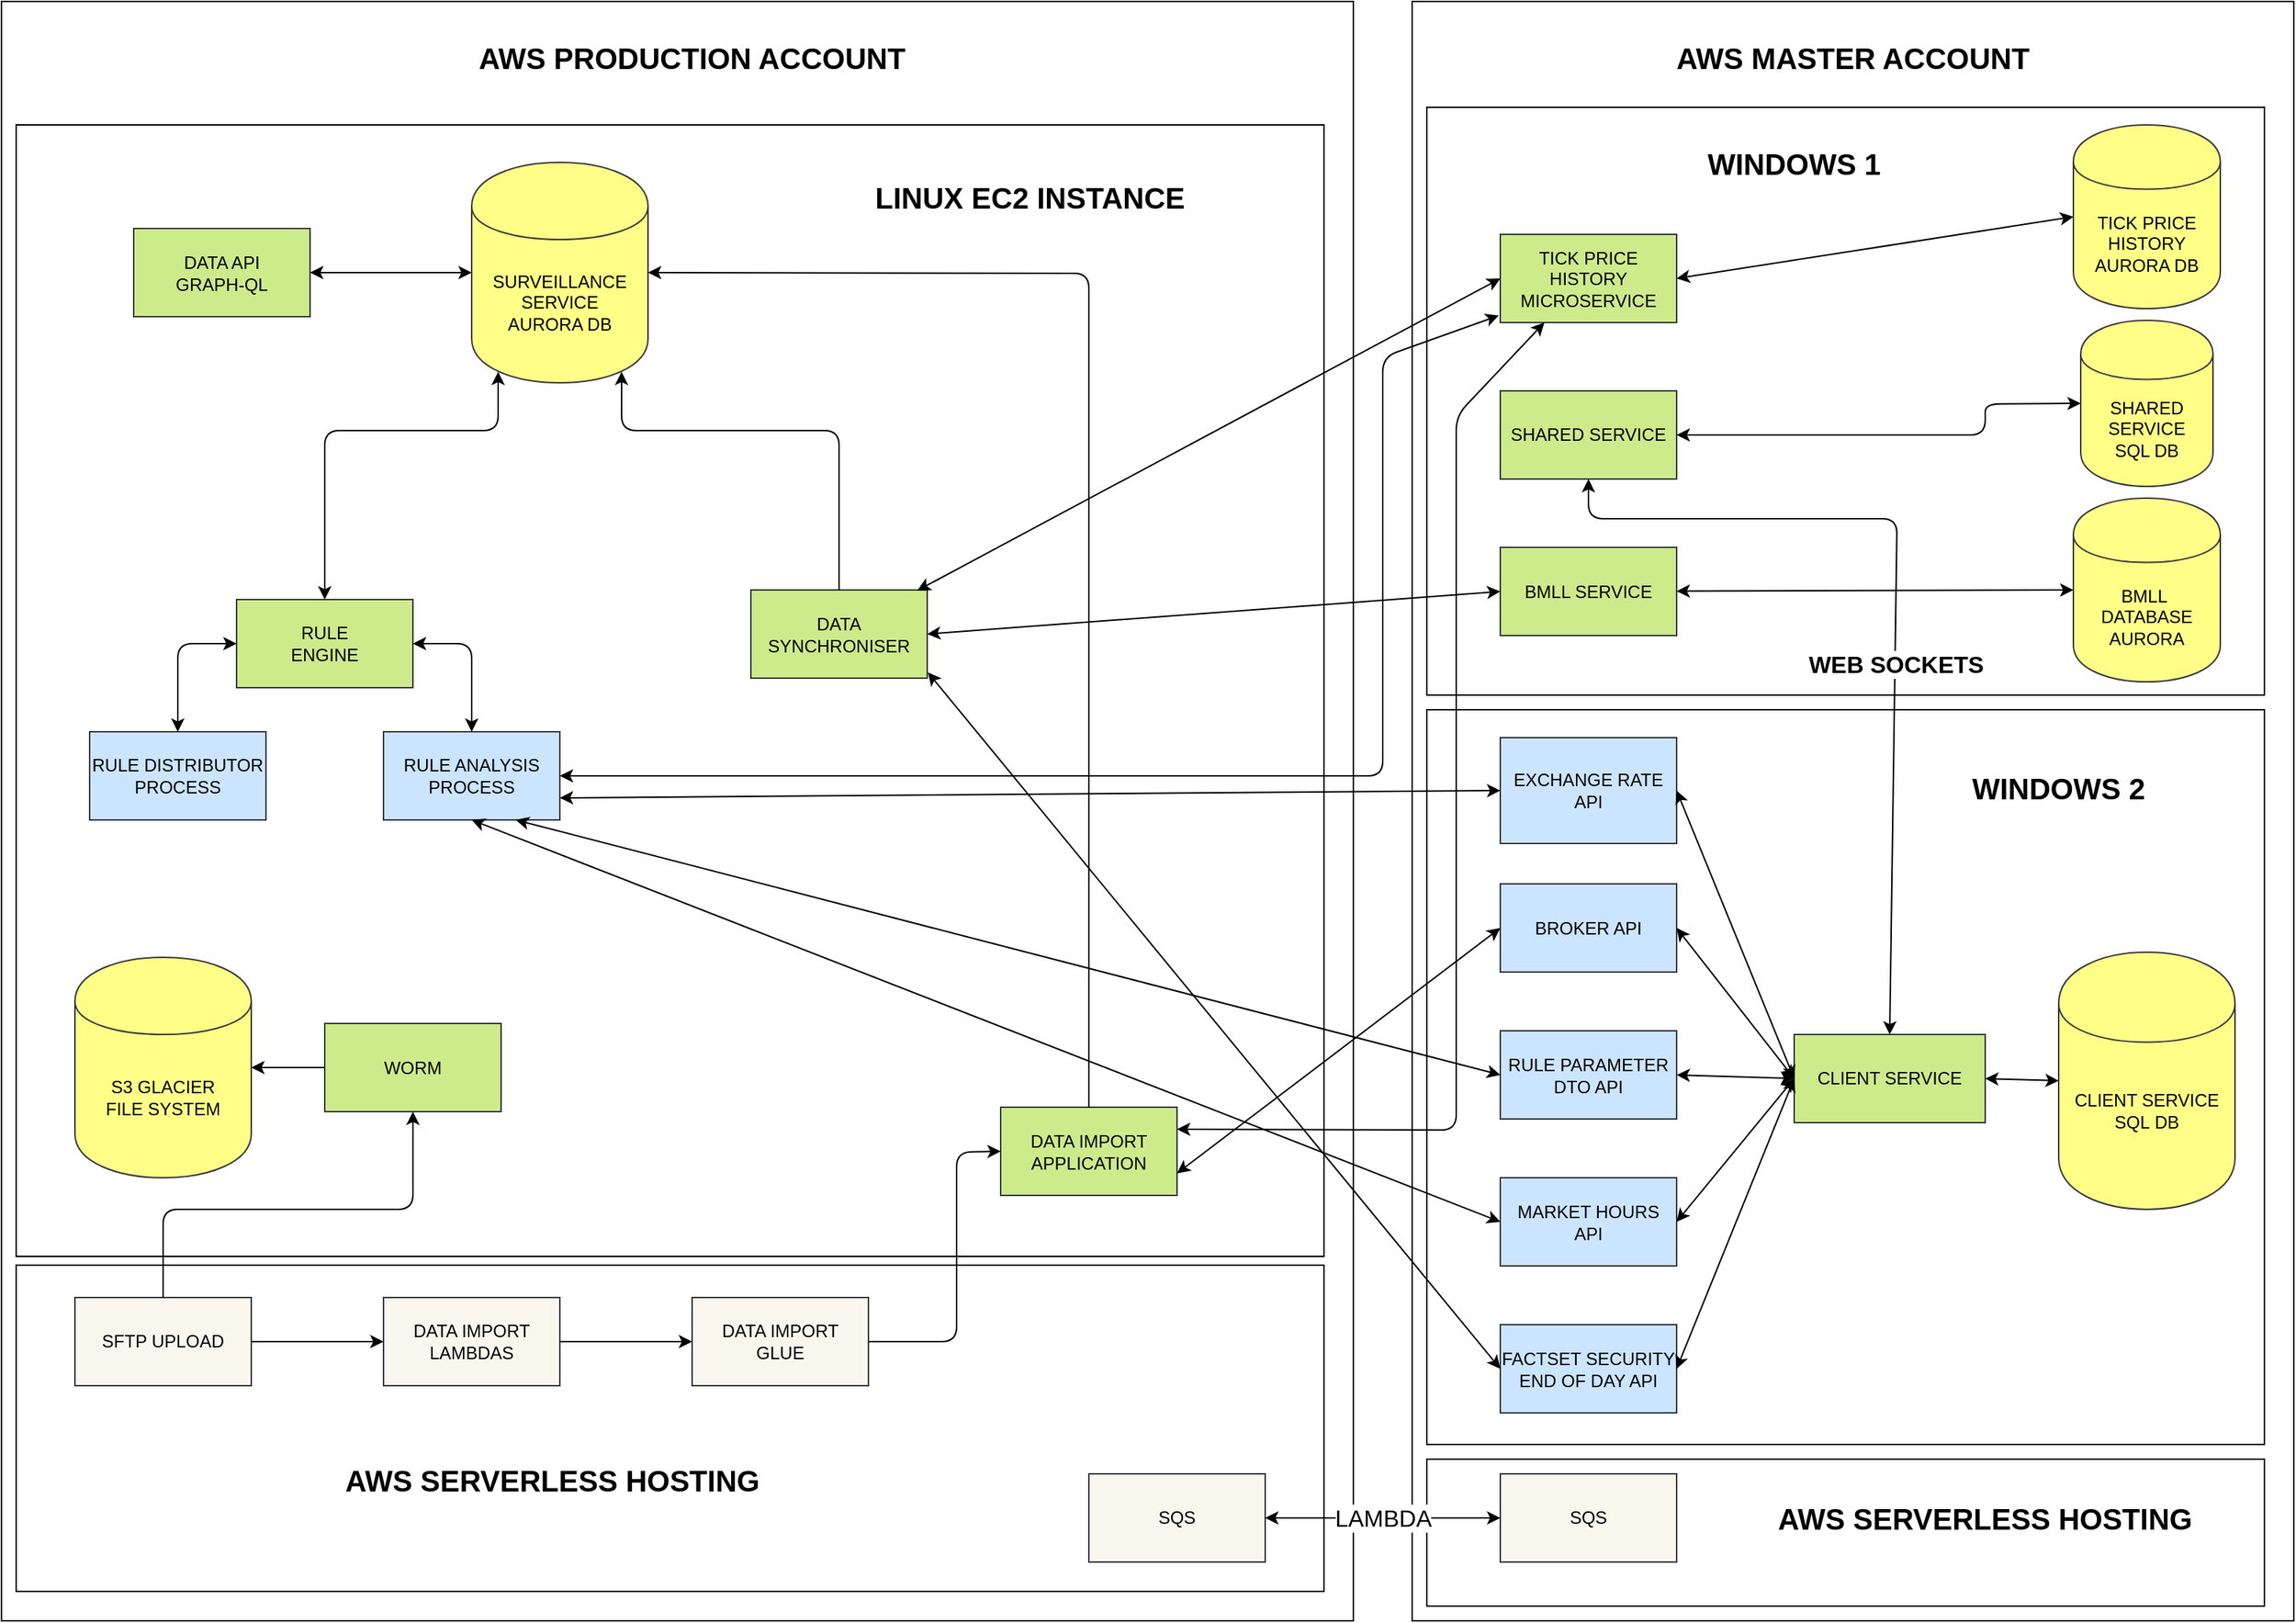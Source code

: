 <mxfile version="12.1.0" type="device" pages="1"><diagram id="PmebA-35awFqAIhIPEsK" name="Page-1"><mxGraphModel dx="2347" dy="1218" grid="1" gridSize="10" guides="1" tooltips="1" connect="1" arrows="1" fold="1" page="1" pageScale="1" pageWidth="1654" pageHeight="1169" math="0" shadow="0"><root><mxCell id="0"/><mxCell id="1" parent="0"/><mxCell id="KY8u5E_nvvzCm2O72SqT-29" value="" style="rounded=0;whiteSpace=wrap;html=1;" vertex="1" parent="1"><mxGeometry x="1000" y="38" width="600" height="1102" as="geometry"/></mxCell><mxCell id="KY8u5E_nvvzCm2O72SqT-77" value="" style="rounded=0;whiteSpace=wrap;html=1;" vertex="1" parent="1"><mxGeometry x="1010" y="1030" width="570" height="100" as="geometry"/></mxCell><mxCell id="KY8u5E_nvvzCm2O72SqT-31" value="" style="rounded=0;whiteSpace=wrap;html=1;" vertex="1" parent="1"><mxGeometry x="40" y="38" width="920" height="1102" as="geometry"/></mxCell><mxCell id="KY8u5E_nvvzCm2O72SqT-66" value="" style="rounded=0;whiteSpace=wrap;html=1;" vertex="1" parent="1"><mxGeometry x="50" y="898" width="890" height="222" as="geometry"/></mxCell><mxCell id="KY8u5E_nvvzCm2O72SqT-64" value="" style="rounded=0;whiteSpace=wrap;html=1;" vertex="1" parent="1"><mxGeometry x="50" y="122" width="890" height="770" as="geometry"/></mxCell><mxCell id="KY8u5E_nvvzCm2O72SqT-39" value="" style="rounded=0;whiteSpace=wrap;html=1;" vertex="1" parent="1"><mxGeometry x="1010" y="110" width="570" height="400" as="geometry"/></mxCell><mxCell id="KY8u5E_nvvzCm2O72SqT-37" value="" style="rounded=0;whiteSpace=wrap;html=1;" vertex="1" parent="1"><mxGeometry x="1010" y="520" width="570" height="500" as="geometry"/></mxCell><mxCell id="KY8u5E_nvvzCm2O72SqT-1" value="RULE&lt;br&gt;ENGINE" style="rounded=0;whiteSpace=wrap;html=1;fillColor=#cdeb8b;strokeColor=#36393d;" vertex="1" parent="1"><mxGeometry x="200" y="445" width="120" height="60" as="geometry"/></mxCell><mxCell id="KY8u5E_nvvzCm2O72SqT-2" value="TICK PRICE HISTORY MICROSERVICE" style="rounded=0;whiteSpace=wrap;html=1;fillColor=#cdeb8b;strokeColor=#36393d;" vertex="1" parent="1"><mxGeometry x="1060" y="196.5" width="120" height="60" as="geometry"/></mxCell><mxCell id="KY8u5E_nvvzCm2O72SqT-3" value="TICK PRICE&lt;br&gt;HISTORY&lt;br&gt;AURORA DB" style="shape=cylinder;whiteSpace=wrap;html=1;boundedLbl=1;backgroundOutline=1;fillColor=#ffff88;strokeColor=#36393d;" vertex="1" parent="1"><mxGeometry x="1450" y="122" width="100" height="125" as="geometry"/></mxCell><mxCell id="KY8u5E_nvvzCm2O72SqT-4" value="DATA SYNCHRONISER" style="rounded=0;whiteSpace=wrap;html=1;fillColor=#cdeb8b;strokeColor=#36393d;" vertex="1" parent="1"><mxGeometry x="550" y="438.5" width="120" height="60" as="geometry"/></mxCell><mxCell id="KY8u5E_nvvzCm2O72SqT-5" value="CLIENT SERVICE" style="rounded=0;whiteSpace=wrap;html=1;fillColor=#cdeb8b;strokeColor=#36393d;" vertex="1" parent="1"><mxGeometry x="1260" y="741" width="130" height="60" as="geometry"/></mxCell><mxCell id="KY8u5E_nvvzCm2O72SqT-6" value="SHARED SERVICE" style="rounded=0;whiteSpace=wrap;html=1;fillColor=#cdeb8b;strokeColor=#36393d;" vertex="1" parent="1"><mxGeometry x="1060" y="303" width="120" height="60" as="geometry"/></mxCell><mxCell id="KY8u5E_nvvzCm2O72SqT-9" value="CLIENT SERVICE&lt;br&gt;SQL&amp;nbsp;DB" style="shape=cylinder;whiteSpace=wrap;html=1;boundedLbl=1;backgroundOutline=1;fillColor=#ffff88;strokeColor=#36393d;" vertex="1" parent="1"><mxGeometry x="1440" y="685" width="120" height="175" as="geometry"/></mxCell><mxCell id="KY8u5E_nvvzCm2O72SqT-10" value="SHARED SERVICE&lt;br&gt;SQL DB" style="shape=cylinder;whiteSpace=wrap;html=1;boundedLbl=1;backgroundOutline=1;fillColor=#ffff88;strokeColor=#36393d;" vertex="1" parent="1"><mxGeometry x="1455" y="255" width="90" height="113" as="geometry"/></mxCell><mxCell id="KY8u5E_nvvzCm2O72SqT-11" value="RULE PARAMETER DTO API" style="rounded=0;whiteSpace=wrap;html=1;fillColor=#cce5ff;strokeColor=#36393d;" vertex="1" parent="1"><mxGeometry x="1060" y="738.5" width="120" height="60" as="geometry"/></mxCell><mxCell id="KY8u5E_nvvzCm2O72SqT-12" value="BROKER API" style="rounded=0;whiteSpace=wrap;html=1;fillColor=#cce5ff;strokeColor=#36393d;" vertex="1" parent="1"><mxGeometry x="1060" y="638.5" width="120" height="60" as="geometry"/></mxCell><mxCell id="KY8u5E_nvvzCm2O72SqT-13" value="EXCHANGE RATE API" style="rounded=0;whiteSpace=wrap;html=1;fillColor=#cce5ff;strokeColor=#36393d;" vertex="1" parent="1"><mxGeometry x="1060" y="539" width="120" height="72" as="geometry"/></mxCell><mxCell id="KY8u5E_nvvzCm2O72SqT-14" value="MARKET HOURS&lt;br&gt;API" style="rounded=0;whiteSpace=wrap;html=1;fillColor=#cce5ff;strokeColor=#36393d;" vertex="1" parent="1"><mxGeometry x="1060" y="838.5" width="120" height="60" as="geometry"/></mxCell><mxCell id="KY8u5E_nvvzCm2O72SqT-15" value="RULE ANALYSIS PROCESS" style="rounded=0;whiteSpace=wrap;html=1;fillColor=#cce5ff;strokeColor=#36393d;" vertex="1" parent="1"><mxGeometry x="300" y="535" width="120" height="60" as="geometry"/></mxCell><mxCell id="KY8u5E_nvvzCm2O72SqT-16" value="RULE DISTRIBUTOR&lt;br&gt;PROCESS" style="rounded=0;whiteSpace=wrap;html=1;fillColor=#cce5ff;strokeColor=#36393d;" vertex="1" parent="1"><mxGeometry x="100" y="535" width="120" height="60" as="geometry"/></mxCell><mxCell id="KY8u5E_nvvzCm2O72SqT-18" value="BMLL SERVICE" style="rounded=0;whiteSpace=wrap;html=1;fillColor=#cdeb8b;strokeColor=#36393d;" vertex="1" parent="1"><mxGeometry x="1060" y="409.5" width="120" height="60" as="geometry"/></mxCell><mxCell id="KY8u5E_nvvzCm2O72SqT-19" value="BMLL&amp;nbsp;&lt;br&gt;DATABASE&lt;br&gt;AURORA" style="shape=cylinder;whiteSpace=wrap;html=1;boundedLbl=1;backgroundOutline=1;fillColor=#ffff88;strokeColor=#36393d;" vertex="1" parent="1"><mxGeometry x="1450" y="376" width="100" height="125" as="geometry"/></mxCell><mxCell id="KY8u5E_nvvzCm2O72SqT-20" value="FACTSET SECURITY END OF DAY API" style="rounded=0;whiteSpace=wrap;html=1;fillColor=#cce5ff;strokeColor=#36393d;" vertex="1" parent="1"><mxGeometry x="1060" y="938.5" width="120" height="60" as="geometry"/></mxCell><mxCell id="KY8u5E_nvvzCm2O72SqT-21" value="DATA IMPORT&lt;br&gt;LAMBDAS" style="rounded=0;whiteSpace=wrap;html=1;fillColor=#f9f7ed;strokeColor=#36393d;" vertex="1" parent="1"><mxGeometry x="300" y="920" width="120" height="60" as="geometry"/></mxCell><mxCell id="KY8u5E_nvvzCm2O72SqT-23" value="DATA IMPORT&lt;br&gt;GLUE" style="rounded=0;whiteSpace=wrap;html=1;fillColor=#f9f7ed;strokeColor=#36393d;" vertex="1" parent="1"><mxGeometry x="510" y="920" width="120" height="60" as="geometry"/></mxCell><mxCell id="KY8u5E_nvvzCm2O72SqT-24" value="DATA IMPORT&lt;br&gt;APPLICATION" style="rounded=0;whiteSpace=wrap;html=1;fillColor=#cdeb8b;strokeColor=#36393d;" vertex="1" parent="1"><mxGeometry x="720" y="790.5" width="120" height="60" as="geometry"/></mxCell><mxCell id="KY8u5E_nvvzCm2O72SqT-25" value="DATA API&lt;br&gt;GRAPH-QL" style="rounded=0;whiteSpace=wrap;html=1;fillColor=#cdeb8b;strokeColor=#36393d;" vertex="1" parent="1"><mxGeometry x="130" y="192.5" width="120" height="60" as="geometry"/></mxCell><mxCell id="KY8u5E_nvvzCm2O72SqT-26" value="SURVEILLANCE SERVICE&lt;br&gt;AURORA DB" style="shape=cylinder;whiteSpace=wrap;html=1;boundedLbl=1;backgroundOutline=1;fillColor=#ffff88;strokeColor=#36393d;" vertex="1" parent="1"><mxGeometry x="360" y="147.5" width="120" height="150" as="geometry"/></mxCell><mxCell id="KY8u5E_nvvzCm2O72SqT-27" value="WORM" style="rounded=0;whiteSpace=wrap;html=1;fillColor=#cdeb8b;strokeColor=#36393d;" vertex="1" parent="1"><mxGeometry x="260" y="733.5" width="120" height="60" as="geometry"/></mxCell><mxCell id="KY8u5E_nvvzCm2O72SqT-28" value="S3 GLACIER&lt;br&gt;FILE SYSTEM" style="shape=cylinder;whiteSpace=wrap;html=1;boundedLbl=1;backgroundOutline=1;fillColor=#ffff88;strokeColor=#36393d;" vertex="1" parent="1"><mxGeometry x="90" y="688.5" width="120" height="150" as="geometry"/></mxCell><mxCell id="KY8u5E_nvvzCm2O72SqT-30" value="&lt;font style=&quot;font-size: 20px&quot;&gt;&lt;b&gt;AWS MASTER ACCOUNT&lt;/b&gt;&lt;/font&gt;" style="text;html=1;strokeColor=none;fillColor=none;align=center;verticalAlign=middle;whiteSpace=wrap;rounded=0;" vertex="1" parent="1"><mxGeometry x="1145" y="50" width="310" height="52" as="geometry"/></mxCell><mxCell id="KY8u5E_nvvzCm2O72SqT-32" value="&lt;font style=&quot;font-size: 20px&quot;&gt;&lt;b&gt;AWS PRODUCTION ACCOUNT&lt;/b&gt;&lt;/font&gt;" style="text;html=1;strokeColor=none;fillColor=none;align=center;verticalAlign=middle;whiteSpace=wrap;rounded=0;" vertex="1" parent="1"><mxGeometry x="355" y="50" width="310" height="52" as="geometry"/></mxCell><mxCell id="KY8u5E_nvvzCm2O72SqT-33" value="SQS" style="rounded=0;whiteSpace=wrap;html=1;fillColor=#f9f7ed;strokeColor=#36393d;" vertex="1" parent="1"><mxGeometry x="1060" y="1040" width="120" height="60" as="geometry"/></mxCell><mxCell id="KY8u5E_nvvzCm2O72SqT-34" value="SQS" style="rounded=0;whiteSpace=wrap;html=1;fillColor=#f9f7ed;strokeColor=#36393d;" vertex="1" parent="1"><mxGeometry x="780" y="1040" width="120" height="60" as="geometry"/></mxCell><mxCell id="KY8u5E_nvvzCm2O72SqT-35" value="&lt;font style=&quot;font-size: 16px&quot;&gt;LAMBDA&lt;/font&gt;" style="endArrow=classic;startArrow=classic;html=1;entryX=0;entryY=0.5;entryDx=0;entryDy=0;" edge="1" parent="1" source="KY8u5E_nvvzCm2O72SqT-34" target="KY8u5E_nvvzCm2O72SqT-33"><mxGeometry width="50" height="50" relative="1" as="geometry"><mxPoint x="960" y="1100" as="sourcePoint"/><mxPoint x="1010" y="1050" as="targetPoint"/></mxGeometry></mxCell><mxCell id="KY8u5E_nvvzCm2O72SqT-36" value="SFTP UPLOAD" style="rounded=0;whiteSpace=wrap;html=1;fillColor=#f9f7ed;strokeColor=#36393d;" vertex="1" parent="1"><mxGeometry x="90" y="920" width="120" height="60" as="geometry"/></mxCell><mxCell id="KY8u5E_nvvzCm2O72SqT-38" value="&lt;font style=&quot;font-size: 20px&quot;&gt;&lt;b&gt;WINDOWS 2&lt;/b&gt;&lt;/font&gt;" style="text;html=1;strokeColor=none;fillColor=none;align=center;verticalAlign=middle;whiteSpace=wrap;rounded=0;" vertex="1" parent="1"><mxGeometry x="1315" y="546.5" width="250" height="52" as="geometry"/></mxCell><mxCell id="KY8u5E_nvvzCm2O72SqT-40" value="&lt;font style=&quot;font-size: 20px&quot;&gt;&lt;b&gt;WINDOWS 1&lt;/b&gt;&lt;/font&gt;" style="text;html=1;strokeColor=none;fillColor=none;align=center;verticalAlign=middle;whiteSpace=wrap;rounded=0;" vertex="1" parent="1"><mxGeometry x="1105" y="121.5" width="310" height="52" as="geometry"/></mxCell><mxCell id="KY8u5E_nvvzCm2O72SqT-41" value="" style="endArrow=classic;startArrow=classic;html=1;exitX=1;exitY=0.5;exitDx=0;exitDy=0;entryX=0;entryY=0.5;entryDx=0;entryDy=0;" edge="1" parent="1" source="KY8u5E_nvvzCm2O72SqT-2" target="KY8u5E_nvvzCm2O72SqT-3"><mxGeometry width="50" height="50" relative="1" as="geometry"><mxPoint x="1290" y="240" as="sourcePoint"/><mxPoint x="1340" y="190" as="targetPoint"/></mxGeometry></mxCell><mxCell id="KY8u5E_nvvzCm2O72SqT-42" value="" style="endArrow=classic;startArrow=classic;html=1;exitX=1;exitY=0.5;exitDx=0;exitDy=0;entryX=0;entryY=0.5;entryDx=0;entryDy=0;" edge="1" parent="1" source="KY8u5E_nvvzCm2O72SqT-6" target="KY8u5E_nvvzCm2O72SqT-10"><mxGeometry width="50" height="50" relative="1" as="geometry"><mxPoint x="1340" y="370" as="sourcePoint"/><mxPoint x="1390" y="320" as="targetPoint"/><Array as="points"><mxPoint x="1390" y="333"/><mxPoint x="1390" y="312"/></Array></mxGeometry></mxCell><mxCell id="KY8u5E_nvvzCm2O72SqT-43" value="" style="endArrow=classic;startArrow=classic;html=1;entryX=0;entryY=0.5;entryDx=0;entryDy=0;" edge="1" parent="1" source="KY8u5E_nvvzCm2O72SqT-18" target="KY8u5E_nvvzCm2O72SqT-19"><mxGeometry width="50" height="50" relative="1" as="geometry"><mxPoint x="1270" y="450" as="sourcePoint"/><mxPoint x="1320" y="400" as="targetPoint"/></mxGeometry></mxCell><mxCell id="KY8u5E_nvvzCm2O72SqT-44" value="" style="endArrow=classic;startArrow=classic;html=1;exitX=1;exitY=0.5;exitDx=0;exitDy=0;entryX=0;entryY=0.5;entryDx=0;entryDy=0;" edge="1" parent="1" source="KY8u5E_nvvzCm2O72SqT-13" target="KY8u5E_nvvzCm2O72SqT-5"><mxGeometry width="50" height="50" relative="1" as="geometry"><mxPoint x="1250" y="660" as="sourcePoint"/><mxPoint x="1300" y="610" as="targetPoint"/></mxGeometry></mxCell><mxCell id="KY8u5E_nvvzCm2O72SqT-45" value="" style="endArrow=classic;startArrow=classic;html=1;exitX=1;exitY=0.5;exitDx=0;exitDy=0;entryX=0;entryY=0.5;entryDx=0;entryDy=0;" edge="1" parent="1" source="KY8u5E_nvvzCm2O72SqT-12" target="KY8u5E_nvvzCm2O72SqT-5"><mxGeometry width="50" height="50" relative="1" as="geometry"><mxPoint x="1310" y="870" as="sourcePoint"/><mxPoint x="1260" y="720" as="targetPoint"/></mxGeometry></mxCell><mxCell id="KY8u5E_nvvzCm2O72SqT-46" value="" style="endArrow=classic;startArrow=classic;html=1;entryX=0;entryY=0.5;entryDx=0;entryDy=0;exitX=1;exitY=0.5;exitDx=0;exitDy=0;" edge="1" parent="1" source="KY8u5E_nvvzCm2O72SqT-11" target="KY8u5E_nvvzCm2O72SqT-5"><mxGeometry width="50" height="50" relative="1" as="geometry"><mxPoint x="1190" y="860" as="sourcePoint"/><mxPoint x="1240" y="810" as="targetPoint"/></mxGeometry></mxCell><mxCell id="KY8u5E_nvvzCm2O72SqT-47" value="" style="endArrow=classic;startArrow=classic;html=1;entryX=0;entryY=0.5;entryDx=0;entryDy=0;exitX=1;exitY=0.5;exitDx=0;exitDy=0;" edge="1" parent="1" source="KY8u5E_nvvzCm2O72SqT-14" target="KY8u5E_nvvzCm2O72SqT-5"><mxGeometry width="50" height="50" relative="1" as="geometry"><mxPoint x="1230" y="890" as="sourcePoint"/><mxPoint x="1280" y="840" as="targetPoint"/></mxGeometry></mxCell><mxCell id="KY8u5E_nvvzCm2O72SqT-48" value="" style="endArrow=classic;startArrow=classic;html=1;entryX=0;entryY=0.5;entryDx=0;entryDy=0;exitX=1;exitY=0.5;exitDx=0;exitDy=0;" edge="1" parent="1" source="KY8u5E_nvvzCm2O72SqT-20" target="KY8u5E_nvvzCm2O72SqT-5"><mxGeometry width="50" height="50" relative="1" as="geometry"><mxPoint x="1220" y="950" as="sourcePoint"/><mxPoint x="1270" y="900" as="targetPoint"/></mxGeometry></mxCell><mxCell id="KY8u5E_nvvzCm2O72SqT-49" value="" style="endArrow=classic;startArrow=classic;html=1;entryX=0;entryY=0.5;entryDx=0;entryDy=0;exitX=1;exitY=0.5;exitDx=0;exitDy=0;exitPerimeter=0;" edge="1" parent="1" source="KY8u5E_nvvzCm2O72SqT-5" target="KY8u5E_nvvzCm2O72SqT-9"><mxGeometry width="50" height="50" relative="1" as="geometry"><mxPoint x="1370" y="877.5" as="sourcePoint"/><mxPoint x="1420" y="827.5" as="targetPoint"/></mxGeometry></mxCell><mxCell id="KY8u5E_nvvzCm2O72SqT-50" value="" style="endArrow=classic;html=1;exitX=1;exitY=0.5;exitDx=0;exitDy=0;entryX=0;entryY=0.5;entryDx=0;entryDy=0;" edge="1" parent="1" source="KY8u5E_nvvzCm2O72SqT-36" target="KY8u5E_nvvzCm2O72SqT-21"><mxGeometry width="50" height="50" relative="1" as="geometry"><mxPoint x="230" y="920" as="sourcePoint"/><mxPoint x="280" y="870" as="targetPoint"/></mxGeometry></mxCell><mxCell id="KY8u5E_nvvzCm2O72SqT-51" value="" style="endArrow=classic;html=1;exitX=1;exitY=0.5;exitDx=0;exitDy=0;entryX=0;entryY=0.5;entryDx=0;entryDy=0;" edge="1" parent="1" source="KY8u5E_nvvzCm2O72SqT-21" target="KY8u5E_nvvzCm2O72SqT-23"><mxGeometry width="50" height="50" relative="1" as="geometry"><mxPoint x="460" y="930" as="sourcePoint"/><mxPoint x="510" y="880" as="targetPoint"/></mxGeometry></mxCell><mxCell id="KY8u5E_nvvzCm2O72SqT-52" value="" style="endArrow=classic;html=1;exitX=1;exitY=0.5;exitDx=0;exitDy=0;entryX=0;entryY=0.5;entryDx=0;entryDy=0;" edge="1" parent="1" source="KY8u5E_nvvzCm2O72SqT-23" target="KY8u5E_nvvzCm2O72SqT-24"><mxGeometry width="50" height="50" relative="1" as="geometry"><mxPoint x="660" y="980" as="sourcePoint"/><mxPoint x="710" y="930" as="targetPoint"/><Array as="points"><mxPoint x="690" y="950"/><mxPoint x="690" y="821"/></Array></mxGeometry></mxCell><mxCell id="KY8u5E_nvvzCm2O72SqT-53" value="" style="endArrow=classic;html=1;exitX=0.5;exitY=0;exitDx=0;exitDy=0;entryX=1;entryY=0.5;entryDx=0;entryDy=0;" edge="1" parent="1" source="KY8u5E_nvvzCm2O72SqT-24" target="KY8u5E_nvvzCm2O72SqT-26"><mxGeometry width="50" height="50" relative="1" as="geometry"><mxPoint x="800" y="830" as="sourcePoint"/><mxPoint x="850" y="780" as="targetPoint"/><Array as="points"><mxPoint x="780" y="223"/></Array></mxGeometry></mxCell><mxCell id="KY8u5E_nvvzCm2O72SqT-54" value="" style="endArrow=classic;startArrow=classic;html=1;exitX=1;exitY=0.5;exitDx=0;exitDy=0;" edge="1" parent="1" source="KY8u5E_nvvzCm2O72SqT-25" target="KY8u5E_nvvzCm2O72SqT-26"><mxGeometry width="50" height="50" relative="1" as="geometry"><mxPoint x="290" y="350" as="sourcePoint"/><mxPoint x="340" y="300" as="targetPoint"/></mxGeometry></mxCell><mxCell id="KY8u5E_nvvzCm2O72SqT-55" value="" style="endArrow=classic;html=1;exitX=0.5;exitY=0;exitDx=0;exitDy=0;entryX=0.5;entryY=1;entryDx=0;entryDy=0;" edge="1" parent="1" source="KY8u5E_nvvzCm2O72SqT-36" target="KY8u5E_nvvzCm2O72SqT-27"><mxGeometry width="50" height="50" relative="1" as="geometry"><mxPoint x="230" y="890" as="sourcePoint"/><mxPoint x="280" y="840" as="targetPoint"/><Array as="points"><mxPoint x="150" y="860"/><mxPoint x="320" y="860"/></Array></mxGeometry></mxCell><mxCell id="KY8u5E_nvvzCm2O72SqT-56" value="" style="endArrow=classic;html=1;exitX=0;exitY=0.5;exitDx=0;exitDy=0;entryX=1;entryY=0.5;entryDx=0;entryDy=0;" edge="1" parent="1" source="KY8u5E_nvvzCm2O72SqT-27" target="KY8u5E_nvvzCm2O72SqT-28"><mxGeometry width="50" height="50" relative="1" as="geometry"><mxPoint x="430" y="730" as="sourcePoint"/><mxPoint x="480" y="680" as="targetPoint"/></mxGeometry></mxCell><mxCell id="KY8u5E_nvvzCm2O72SqT-58" value="" style="endArrow=classic;startArrow=classic;html=1;entryX=0;entryY=0.5;entryDx=0;entryDy=0;exitX=1;exitY=0.5;exitDx=0;exitDy=0;" edge="1" parent="1" source="KY8u5E_nvvzCm2O72SqT-4" target="KY8u5E_nvvzCm2O72SqT-18"><mxGeometry width="50" height="50" relative="1" as="geometry"><mxPoint x="850" y="490" as="sourcePoint"/><mxPoint x="900" y="440" as="targetPoint"/><Array as="points"/></mxGeometry></mxCell><mxCell id="KY8u5E_nvvzCm2O72SqT-59" value="" style="endArrow=classic;startArrow=classic;html=1;exitX=0.944;exitY=0.006;exitDx=0;exitDy=0;entryX=0;entryY=0.5;entryDx=0;entryDy=0;exitPerimeter=0;" edge="1" parent="1" source="KY8u5E_nvvzCm2O72SqT-4" target="KY8u5E_nvvzCm2O72SqT-2"><mxGeometry width="50" height="50" relative="1" as="geometry"><mxPoint x="750" y="420" as="sourcePoint"/><mxPoint x="800" y="370" as="targetPoint"/></mxGeometry></mxCell><mxCell id="KY8u5E_nvvzCm2O72SqT-60" value="" style="endArrow=classic;startArrow=classic;html=1;exitX=0.5;exitY=0;exitDx=0;exitDy=0;entryX=0.5;entryY=1;entryDx=0;entryDy=0;" edge="1" parent="1" source="KY8u5E_nvvzCm2O72SqT-5" target="KY8u5E_nvvzCm2O72SqT-6"><mxGeometry width="50" height="50" relative="1" as="geometry"><mxPoint x="1280" y="690" as="sourcePoint"/><mxPoint x="1330" y="640" as="targetPoint"/><Array as="points"><mxPoint x="1330" y="390"/><mxPoint x="1120" y="390"/></Array></mxGeometry></mxCell><mxCell id="KY8u5E_nvvzCm2O72SqT-61" value="&lt;b&gt;&lt;font style=&quot;font-size: 16px&quot;&gt;WEB SOCKETS&lt;/font&gt;&lt;/b&gt;" style="text;html=1;resizable=0;points=[];align=center;verticalAlign=middle;labelBackgroundColor=#ffffff;" vertex="1" connectable="0" parent="KY8u5E_nvvzCm2O72SqT-60"><mxGeometry x="-0.138" relative="1" as="geometry"><mxPoint y="1" as="offset"/></mxGeometry></mxCell><mxCell id="KY8u5E_nvvzCm2O72SqT-62" value="" style="endArrow=classic;startArrow=classic;html=1;entryX=0;entryY=0.5;entryDx=0;entryDy=0;exitX=1.004;exitY=0.935;exitDx=0;exitDy=0;exitPerimeter=0;" edge="1" parent="1" source="KY8u5E_nvvzCm2O72SqT-4" target="KY8u5E_nvvzCm2O72SqT-20"><mxGeometry width="50" height="50" relative="1" as="geometry"><mxPoint x="980" y="620" as="sourcePoint"/><mxPoint x="930" y="540" as="targetPoint"/></mxGeometry></mxCell><mxCell id="KY8u5E_nvvzCm2O72SqT-63" value="" style="endArrow=classic;html=1;exitX=0.5;exitY=0;exitDx=0;exitDy=0;entryX=0.85;entryY=0.95;entryDx=0;entryDy=0;entryPerimeter=0;" edge="1" parent="1" source="KY8u5E_nvvzCm2O72SqT-4" target="KY8u5E_nvvzCm2O72SqT-26"><mxGeometry width="50" height="50" relative="1" as="geometry"><mxPoint x="610" y="410" as="sourcePoint"/><mxPoint x="660" y="360" as="targetPoint"/><Array as="points"><mxPoint x="610" y="330"/><mxPoint x="462" y="330"/></Array></mxGeometry></mxCell><mxCell id="KY8u5E_nvvzCm2O72SqT-65" value="&lt;font style=&quot;font-size: 20px&quot;&gt;&lt;b&gt;LINUX EC2 INSTANCE&lt;/b&gt;&lt;/font&gt;" style="text;html=1;strokeColor=none;fillColor=none;align=center;verticalAlign=middle;whiteSpace=wrap;rounded=0;" vertex="1" parent="1"><mxGeometry x="585" y="144.5" width="310" height="52" as="geometry"/></mxCell><mxCell id="KY8u5E_nvvzCm2O72SqT-67" value="&lt;font style=&quot;font-size: 20px&quot;&gt;&lt;b&gt;AWS SERVERLESS HOSTING&lt;/b&gt;&lt;/font&gt;" style="text;html=1;strokeColor=none;fillColor=none;align=center;verticalAlign=middle;whiteSpace=wrap;rounded=0;" vertex="1" parent="1"><mxGeometry x="260" y="1018" width="310" height="52" as="geometry"/></mxCell><mxCell id="KY8u5E_nvvzCm2O72SqT-68" value="" style="endArrow=classic;startArrow=classic;html=1;exitX=0.5;exitY=0;exitDx=0;exitDy=0;entryX=0.15;entryY=0.95;entryDx=0;entryDy=0;entryPerimeter=0;" edge="1" parent="1" source="KY8u5E_nvvzCm2O72SqT-1" target="KY8u5E_nvvzCm2O72SqT-26"><mxGeometry width="50" height="50" relative="1" as="geometry"><mxPoint x="250" y="420" as="sourcePoint"/><mxPoint x="300" y="370" as="targetPoint"/><Array as="points"><mxPoint x="260" y="400"/><mxPoint x="260" y="330"/><mxPoint x="378" y="330"/></Array></mxGeometry></mxCell><mxCell id="KY8u5E_nvvzCm2O72SqT-69" value="" style="endArrow=classic;startArrow=classic;html=1;exitX=1;exitY=0.5;exitDx=0;exitDy=0;entryX=-0.008;entryY=0.92;entryDx=0;entryDy=0;entryPerimeter=0;" edge="1" parent="1" source="KY8u5E_nvvzCm2O72SqT-15" target="KY8u5E_nvvzCm2O72SqT-2"><mxGeometry width="50" height="50" relative="1" as="geometry"><mxPoint x="470" y="590" as="sourcePoint"/><mxPoint x="520" y="540" as="targetPoint"/><Array as="points"><mxPoint x="460" y="565"/><mxPoint x="980" y="565"/><mxPoint x="980" y="280"/></Array></mxGeometry></mxCell><mxCell id="KY8u5E_nvvzCm2O72SqT-70" value="" style="endArrow=classic;startArrow=classic;html=1;exitX=0.5;exitY=0;exitDx=0;exitDy=0;entryX=0;entryY=0.5;entryDx=0;entryDy=0;" edge="1" parent="1" source="KY8u5E_nvvzCm2O72SqT-16" target="KY8u5E_nvvzCm2O72SqT-1"><mxGeometry width="50" height="50" relative="1" as="geometry"><mxPoint x="120" y="500" as="sourcePoint"/><mxPoint x="170" y="450" as="targetPoint"/><Array as="points"><mxPoint x="160" y="475"/></Array></mxGeometry></mxCell><mxCell id="KY8u5E_nvvzCm2O72SqT-71" value="" style="endArrow=classic;startArrow=classic;html=1;exitX=1;exitY=0.5;exitDx=0;exitDy=0;entryX=0.5;entryY=0;entryDx=0;entryDy=0;" edge="1" parent="1" source="KY8u5E_nvvzCm2O72SqT-1" target="KY8u5E_nvvzCm2O72SqT-15"><mxGeometry width="50" height="50" relative="1" as="geometry"><mxPoint x="370" y="490" as="sourcePoint"/><mxPoint x="420" y="440" as="targetPoint"/><Array as="points"><mxPoint x="360" y="475"/></Array></mxGeometry></mxCell><mxCell id="KY8u5E_nvvzCm2O72SqT-72" value="" style="endArrow=classic;startArrow=classic;html=1;entryX=0;entryY=0.5;entryDx=0;entryDy=0;exitX=1;exitY=0.75;exitDx=0;exitDy=0;" edge="1" parent="1" source="KY8u5E_nvvzCm2O72SqT-15" target="KY8u5E_nvvzCm2O72SqT-13"><mxGeometry width="50" height="50" relative="1" as="geometry"><mxPoint x="450" y="700" as="sourcePoint"/><mxPoint x="500" y="650" as="targetPoint"/></mxGeometry></mxCell><mxCell id="KY8u5E_nvvzCm2O72SqT-73" value="" style="endArrow=classic;startArrow=classic;html=1;entryX=0;entryY=0.5;entryDx=0;entryDy=0;exitX=1;exitY=0.75;exitDx=0;exitDy=0;" edge="1" parent="1" source="KY8u5E_nvvzCm2O72SqT-24" target="KY8u5E_nvvzCm2O72SqT-12"><mxGeometry width="50" height="50" relative="1" as="geometry"><mxPoint x="570" y="690" as="sourcePoint"/><mxPoint x="620" y="640" as="targetPoint"/></mxGeometry></mxCell><mxCell id="KY8u5E_nvvzCm2O72SqT-74" value="" style="endArrow=classic;startArrow=classic;html=1;exitX=0.75;exitY=1;exitDx=0;exitDy=0;entryX=0;entryY=0.5;entryDx=0;entryDy=0;" edge="1" parent="1" source="KY8u5E_nvvzCm2O72SqT-15" target="KY8u5E_nvvzCm2O72SqT-11"><mxGeometry width="50" height="50" relative="1" as="geometry"><mxPoint x="520" y="650" as="sourcePoint"/><mxPoint x="570" y="600" as="targetPoint"/></mxGeometry></mxCell><mxCell id="KY8u5E_nvvzCm2O72SqT-75" value="" style="endArrow=classic;startArrow=classic;html=1;entryX=0;entryY=0.5;entryDx=0;entryDy=0;exitX=0.5;exitY=1;exitDx=0;exitDy=0;" edge="1" parent="1" source="KY8u5E_nvvzCm2O72SqT-15" target="KY8u5E_nvvzCm2O72SqT-14"><mxGeometry width="50" height="50" relative="1" as="geometry"><mxPoint x="980" y="850" as="sourcePoint"/><mxPoint x="1030" y="800" as="targetPoint"/></mxGeometry></mxCell><mxCell id="KY8u5E_nvvzCm2O72SqT-76" value="" style="endArrow=classic;startArrow=classic;html=1;exitX=1;exitY=0.25;exitDx=0;exitDy=0;entryX=0.25;entryY=1;entryDx=0;entryDy=0;" edge="1" parent="1" source="KY8u5E_nvvzCm2O72SqT-24" target="KY8u5E_nvvzCm2O72SqT-2"><mxGeometry width="50" height="50" relative="1" as="geometry"><mxPoint x="900" y="670" as="sourcePoint"/><mxPoint x="950" y="620" as="targetPoint"/><Array as="points"><mxPoint x="1030" y="806"/><mxPoint x="1030" y="320"/></Array></mxGeometry></mxCell><mxCell id="KY8u5E_nvvzCm2O72SqT-78" value="&lt;font style=&quot;font-size: 20px&quot;&gt;&lt;b&gt;AWS SERVERLESS HOSTING&lt;/b&gt;&lt;/font&gt;" style="text;html=1;strokeColor=none;fillColor=none;align=center;verticalAlign=middle;whiteSpace=wrap;rounded=0;" vertex="1" parent="1"><mxGeometry x="1235" y="1044" width="310" height="52" as="geometry"/></mxCell></root></mxGraphModel></diagram></mxfile>